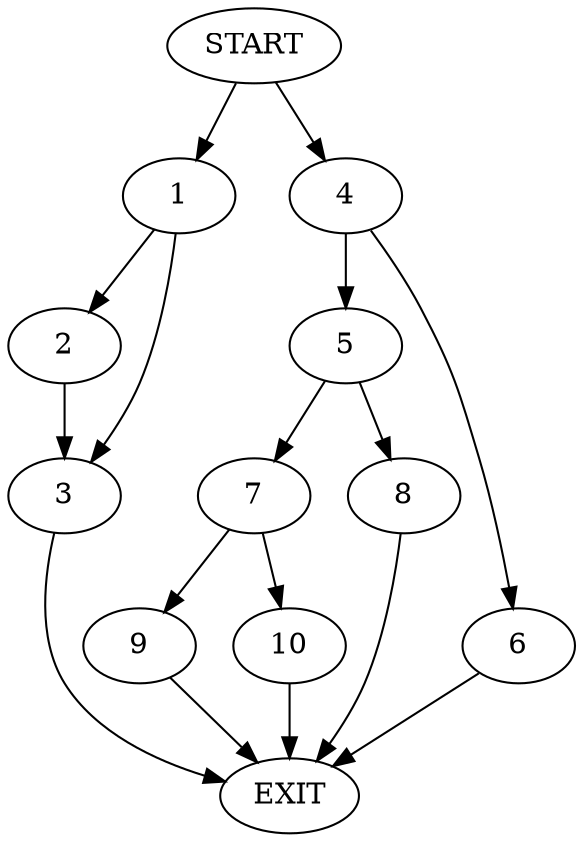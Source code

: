 digraph {
0 [label="START"]
11 [label="EXIT"]
0 -> 1
1 -> 2
1 -> 3
2 -> 3
3 -> 11
0 -> 4
4 -> 5
4 -> 6
5 -> 7
5 -> 8
6 -> 11
7 -> 9
7 -> 10
8 -> 11
9 -> 11
10 -> 11
}
